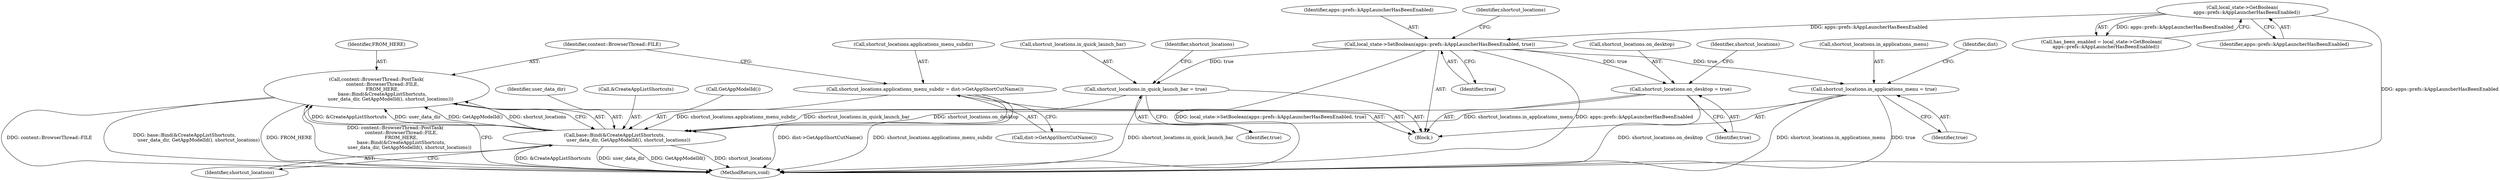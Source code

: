 digraph "1_Chrome_508b89a64ab700aa09f21fc666a5588b47360eab@API" {
"1000144" [label="(Call,content::BrowserThread::PostTask(\n        content::BrowserThread::FILE,\n        FROM_HERE,\n        base::Bind(&CreateAppListShortcuts,\n                   user_data_dir, GetAppModelId(), shortcut_locations)))"];
"1000147" [label="(Call,base::Bind(&CreateAppListShortcuts,\n                   user_data_dir, GetAppModelId(), shortcut_locations))"];
"1000129" [label="(Call,shortcut_locations.in_applications_menu = true)"];
"1000115" [label="(Call,local_state->SetBoolean(apps::prefs::kAppLauncherHasBeenEnabled, true))"];
"1000109" [label="(Call,local_state->GetBoolean(\n      apps::prefs::kAppLauncherHasBeenEnabled))"];
"1000124" [label="(Call,shortcut_locations.in_quick_launch_bar = true)"];
"1000138" [label="(Call,shortcut_locations.applications_menu_subdir = dist->GetAppShortCutName())"];
"1000119" [label="(Call,shortcut_locations.on_desktop = true)"];
"1000119" [label="(Call,shortcut_locations.on_desktop = true)"];
"1000138" [label="(Call,shortcut_locations.applications_menu_subdir = dist->GetAppShortCutName())"];
"1000150" [label="(Identifier,user_data_dir)"];
"1000129" [label="(Call,shortcut_locations.in_applications_menu = true)"];
"1000128" [label="(Identifier,true)"];
"1000116" [label="(Identifier,apps::prefs::kAppLauncherHasBeenEnabled)"];
"1000146" [label="(Identifier,FROM_HERE)"];
"1000115" [label="(Call,local_state->SetBoolean(apps::prefs::kAppLauncherHasBeenEnabled, true))"];
"1000142" [label="(Call,dist->GetAppShortCutName())"];
"1000130" [label="(Call,shortcut_locations.in_applications_menu)"];
"1000148" [label="(Call,&CreateAppListShortcuts)"];
"1000136" [label="(Identifier,dist)"];
"1000109" [label="(Call,local_state->GetBoolean(\n      apps::prefs::kAppLauncherHasBeenEnabled))"];
"1000107" [label="(Call,has_been_enabled = local_state->GetBoolean(\n      apps::prefs::kAppLauncherHasBeenEnabled))"];
"1000125" [label="(Call,shortcut_locations.in_quick_launch_bar)"];
"1000131" [label="(Identifier,shortcut_locations)"];
"1000121" [label="(Identifier,shortcut_locations)"];
"1000133" [label="(Identifier,true)"];
"1000110" [label="(Identifier,apps::prefs::kAppLauncherHasBeenEnabled)"];
"1000114" [label="(Block,)"];
"1000153" [label="(MethodReturn,void)"];
"1000147" [label="(Call,base::Bind(&CreateAppListShortcuts,\n                   user_data_dir, GetAppModelId(), shortcut_locations))"];
"1000151" [label="(Call,GetAppModelId())"];
"1000145" [label="(Identifier,content::BrowserThread::FILE)"];
"1000126" [label="(Identifier,shortcut_locations)"];
"1000152" [label="(Identifier,shortcut_locations)"];
"1000139" [label="(Call,shortcut_locations.applications_menu_subdir)"];
"1000120" [label="(Call,shortcut_locations.on_desktop)"];
"1000144" [label="(Call,content::BrowserThread::PostTask(\n        content::BrowserThread::FILE,\n        FROM_HERE,\n        base::Bind(&CreateAppListShortcuts,\n                   user_data_dir, GetAppModelId(), shortcut_locations)))"];
"1000123" [label="(Identifier,true)"];
"1000124" [label="(Call,shortcut_locations.in_quick_launch_bar = true)"];
"1000117" [label="(Identifier,true)"];
"1000144" -> "1000114"  [label="AST: "];
"1000144" -> "1000147"  [label="CFG: "];
"1000145" -> "1000144"  [label="AST: "];
"1000146" -> "1000144"  [label="AST: "];
"1000147" -> "1000144"  [label="AST: "];
"1000153" -> "1000144"  [label="CFG: "];
"1000144" -> "1000153"  [label="DDG: FROM_HERE"];
"1000144" -> "1000153"  [label="DDG: content::BrowserThread::PostTask(\n        content::BrowserThread::FILE,\n        FROM_HERE,\n        base::Bind(&CreateAppListShortcuts,\n                   user_data_dir, GetAppModelId(), shortcut_locations))"];
"1000144" -> "1000153"  [label="DDG: content::BrowserThread::FILE"];
"1000144" -> "1000153"  [label="DDG: base::Bind(&CreateAppListShortcuts,\n                   user_data_dir, GetAppModelId(), shortcut_locations)"];
"1000147" -> "1000144"  [label="DDG: &CreateAppListShortcuts"];
"1000147" -> "1000144"  [label="DDG: user_data_dir"];
"1000147" -> "1000144"  [label="DDG: GetAppModelId()"];
"1000147" -> "1000144"  [label="DDG: shortcut_locations"];
"1000147" -> "1000152"  [label="CFG: "];
"1000148" -> "1000147"  [label="AST: "];
"1000150" -> "1000147"  [label="AST: "];
"1000151" -> "1000147"  [label="AST: "];
"1000152" -> "1000147"  [label="AST: "];
"1000147" -> "1000153"  [label="DDG: shortcut_locations"];
"1000147" -> "1000153"  [label="DDG: &CreateAppListShortcuts"];
"1000147" -> "1000153"  [label="DDG: user_data_dir"];
"1000147" -> "1000153"  [label="DDG: GetAppModelId()"];
"1000129" -> "1000147"  [label="DDG: shortcut_locations.in_applications_menu"];
"1000124" -> "1000147"  [label="DDG: shortcut_locations.in_quick_launch_bar"];
"1000138" -> "1000147"  [label="DDG: shortcut_locations.applications_menu_subdir"];
"1000119" -> "1000147"  [label="DDG: shortcut_locations.on_desktop"];
"1000129" -> "1000114"  [label="AST: "];
"1000129" -> "1000133"  [label="CFG: "];
"1000130" -> "1000129"  [label="AST: "];
"1000133" -> "1000129"  [label="AST: "];
"1000136" -> "1000129"  [label="CFG: "];
"1000129" -> "1000153"  [label="DDG: shortcut_locations.in_applications_menu"];
"1000129" -> "1000153"  [label="DDG: true"];
"1000115" -> "1000129"  [label="DDG: true"];
"1000115" -> "1000114"  [label="AST: "];
"1000115" -> "1000117"  [label="CFG: "];
"1000116" -> "1000115"  [label="AST: "];
"1000117" -> "1000115"  [label="AST: "];
"1000121" -> "1000115"  [label="CFG: "];
"1000115" -> "1000153"  [label="DDG: local_state->SetBoolean(apps::prefs::kAppLauncherHasBeenEnabled, true)"];
"1000115" -> "1000153"  [label="DDG: apps::prefs::kAppLauncherHasBeenEnabled"];
"1000109" -> "1000115"  [label="DDG: apps::prefs::kAppLauncherHasBeenEnabled"];
"1000115" -> "1000119"  [label="DDG: true"];
"1000115" -> "1000124"  [label="DDG: true"];
"1000109" -> "1000107"  [label="AST: "];
"1000109" -> "1000110"  [label="CFG: "];
"1000110" -> "1000109"  [label="AST: "];
"1000107" -> "1000109"  [label="CFG: "];
"1000109" -> "1000153"  [label="DDG: apps::prefs::kAppLauncherHasBeenEnabled"];
"1000109" -> "1000107"  [label="DDG: apps::prefs::kAppLauncherHasBeenEnabled"];
"1000124" -> "1000114"  [label="AST: "];
"1000124" -> "1000128"  [label="CFG: "];
"1000125" -> "1000124"  [label="AST: "];
"1000128" -> "1000124"  [label="AST: "];
"1000131" -> "1000124"  [label="CFG: "];
"1000124" -> "1000153"  [label="DDG: shortcut_locations.in_quick_launch_bar"];
"1000138" -> "1000114"  [label="AST: "];
"1000138" -> "1000142"  [label="CFG: "];
"1000139" -> "1000138"  [label="AST: "];
"1000142" -> "1000138"  [label="AST: "];
"1000145" -> "1000138"  [label="CFG: "];
"1000138" -> "1000153"  [label="DDG: dist->GetAppShortCutName()"];
"1000138" -> "1000153"  [label="DDG: shortcut_locations.applications_menu_subdir"];
"1000119" -> "1000114"  [label="AST: "];
"1000119" -> "1000123"  [label="CFG: "];
"1000120" -> "1000119"  [label="AST: "];
"1000123" -> "1000119"  [label="AST: "];
"1000126" -> "1000119"  [label="CFG: "];
"1000119" -> "1000153"  [label="DDG: shortcut_locations.on_desktop"];
}
